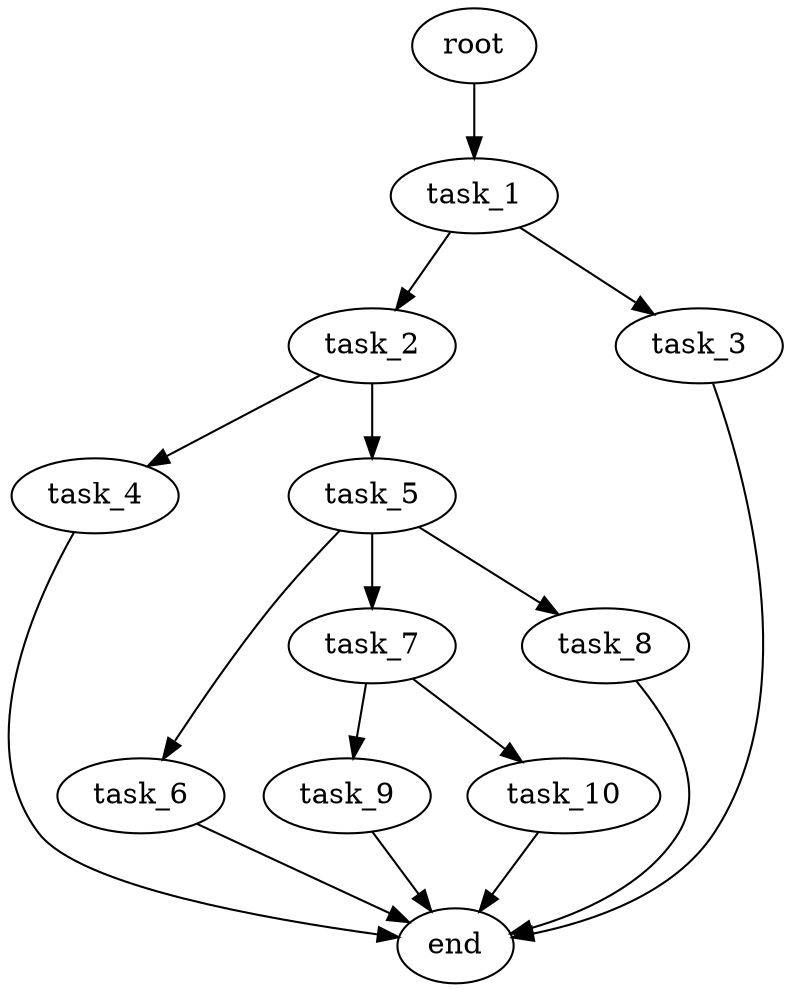 digraph G {
  root [size="0.000000e+00"];
  task_1 [size="6.701665e+09"];
  task_2 [size="8.577473e+09"];
  task_3 [size="3.298707e+09"];
  task_4 [size="6.937043e+09"];
  task_5 [size="2.882890e+09"];
  task_6 [size="9.451990e+09"];
  task_7 [size="8.135847e+09"];
  task_8 [size="5.501416e+09"];
  task_9 [size="4.548804e+09"];
  task_10 [size="3.145857e+09"];
  end [size="0.000000e+00"];

  root -> task_1 [size="1.000000e-12"];
  task_1 -> task_2 [size="8.577473e+08"];
  task_1 -> task_3 [size="3.298707e+08"];
  task_2 -> task_4 [size="6.937043e+08"];
  task_2 -> task_5 [size="2.882890e+08"];
  task_3 -> end [size="1.000000e-12"];
  task_4 -> end [size="1.000000e-12"];
  task_5 -> task_6 [size="9.451990e+08"];
  task_5 -> task_7 [size="8.135847e+08"];
  task_5 -> task_8 [size="5.501416e+08"];
  task_6 -> end [size="1.000000e-12"];
  task_7 -> task_9 [size="4.548804e+08"];
  task_7 -> task_10 [size="3.145857e+08"];
  task_8 -> end [size="1.000000e-12"];
  task_9 -> end [size="1.000000e-12"];
  task_10 -> end [size="1.000000e-12"];
}
